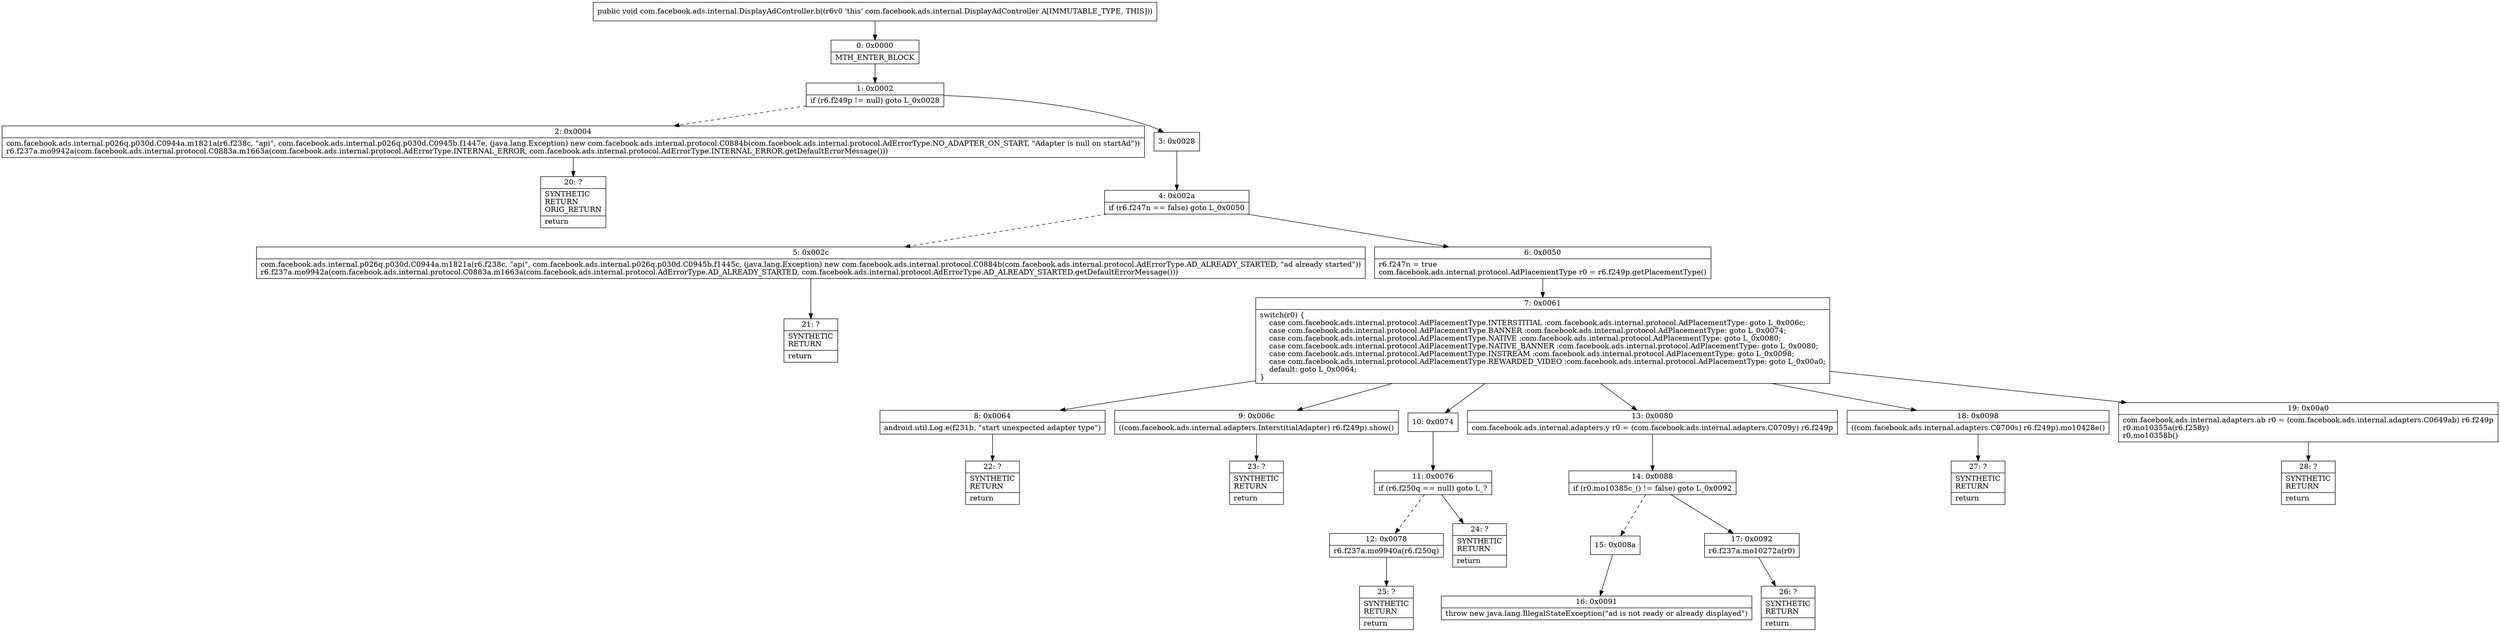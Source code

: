 digraph "CFG forcom.facebook.ads.internal.DisplayAdController.b()V" {
Node_0 [shape=record,label="{0\:\ 0x0000|MTH_ENTER_BLOCK\l}"];
Node_1 [shape=record,label="{1\:\ 0x0002|if (r6.f249p != null) goto L_0x0028\l}"];
Node_2 [shape=record,label="{2\:\ 0x0004|com.facebook.ads.internal.p026q.p030d.C0944a.m1821a(r6.f238c, \"api\", com.facebook.ads.internal.p026q.p030d.C0945b.f1447e, (java.lang.Exception) new com.facebook.ads.internal.protocol.C0884b(com.facebook.ads.internal.protocol.AdErrorType.NO_ADAPTER_ON_START, \"Adapter is null on startAd\"))\lr6.f237a.mo9942a(com.facebook.ads.internal.protocol.C0883a.m1663a(com.facebook.ads.internal.protocol.AdErrorType.INTERNAL_ERROR, com.facebook.ads.internal.protocol.AdErrorType.INTERNAL_ERROR.getDefaultErrorMessage()))\l}"];
Node_3 [shape=record,label="{3\:\ 0x0028}"];
Node_4 [shape=record,label="{4\:\ 0x002a|if (r6.f247n == false) goto L_0x0050\l}"];
Node_5 [shape=record,label="{5\:\ 0x002c|com.facebook.ads.internal.p026q.p030d.C0944a.m1821a(r6.f238c, \"api\", com.facebook.ads.internal.p026q.p030d.C0945b.f1445c, (java.lang.Exception) new com.facebook.ads.internal.protocol.C0884b(com.facebook.ads.internal.protocol.AdErrorType.AD_ALREADY_STARTED, \"ad already started\"))\lr6.f237a.mo9942a(com.facebook.ads.internal.protocol.C0883a.m1663a(com.facebook.ads.internal.protocol.AdErrorType.AD_ALREADY_STARTED, com.facebook.ads.internal.protocol.AdErrorType.AD_ALREADY_STARTED.getDefaultErrorMessage()))\l}"];
Node_6 [shape=record,label="{6\:\ 0x0050|r6.f247n = true\lcom.facebook.ads.internal.protocol.AdPlacementType r0 = r6.f249p.getPlacementType()\l}"];
Node_7 [shape=record,label="{7\:\ 0x0061|switch(r0) \{\l    case com.facebook.ads.internal.protocol.AdPlacementType.INTERSTITIAL :com.facebook.ads.internal.protocol.AdPlacementType: goto L_0x006c;\l    case com.facebook.ads.internal.protocol.AdPlacementType.BANNER :com.facebook.ads.internal.protocol.AdPlacementType: goto L_0x0074;\l    case com.facebook.ads.internal.protocol.AdPlacementType.NATIVE :com.facebook.ads.internal.protocol.AdPlacementType: goto L_0x0080;\l    case com.facebook.ads.internal.protocol.AdPlacementType.NATIVE_BANNER :com.facebook.ads.internal.protocol.AdPlacementType: goto L_0x0080;\l    case com.facebook.ads.internal.protocol.AdPlacementType.INSTREAM :com.facebook.ads.internal.protocol.AdPlacementType: goto L_0x0098;\l    case com.facebook.ads.internal.protocol.AdPlacementType.REWARDED_VIDEO :com.facebook.ads.internal.protocol.AdPlacementType: goto L_0x00a0;\l    default: goto L_0x0064;\l\}\l}"];
Node_8 [shape=record,label="{8\:\ 0x0064|android.util.Log.e(f231b, \"start unexpected adapter type\")\l}"];
Node_9 [shape=record,label="{9\:\ 0x006c|((com.facebook.ads.internal.adapters.InterstitialAdapter) r6.f249p).show()\l}"];
Node_10 [shape=record,label="{10\:\ 0x0074}"];
Node_11 [shape=record,label="{11\:\ 0x0076|if (r6.f250q == null) goto L_?\l}"];
Node_12 [shape=record,label="{12\:\ 0x0078|r6.f237a.mo9940a(r6.f250q)\l}"];
Node_13 [shape=record,label="{13\:\ 0x0080|com.facebook.ads.internal.adapters.y r0 = (com.facebook.ads.internal.adapters.C0709y) r6.f249p\l}"];
Node_14 [shape=record,label="{14\:\ 0x0088|if (r0.mo10385c_() != false) goto L_0x0092\l}"];
Node_15 [shape=record,label="{15\:\ 0x008a}"];
Node_16 [shape=record,label="{16\:\ 0x0091|throw new java.lang.IllegalStateException(\"ad is not ready or already displayed\")\l}"];
Node_17 [shape=record,label="{17\:\ 0x0092|r6.f237a.mo10272a(r0)\l}"];
Node_18 [shape=record,label="{18\:\ 0x0098|((com.facebook.ads.internal.adapters.C0700s) r6.f249p).mo10428e()\l}"];
Node_19 [shape=record,label="{19\:\ 0x00a0|com.facebook.ads.internal.adapters.ab r0 = (com.facebook.ads.internal.adapters.C0649ab) r6.f249p\lr0.mo10355a(r6.f258y)\lr0.mo10358b()\l}"];
Node_20 [shape=record,label="{20\:\ ?|SYNTHETIC\lRETURN\lORIG_RETURN\l|return\l}"];
Node_21 [shape=record,label="{21\:\ ?|SYNTHETIC\lRETURN\l|return\l}"];
Node_22 [shape=record,label="{22\:\ ?|SYNTHETIC\lRETURN\l|return\l}"];
Node_23 [shape=record,label="{23\:\ ?|SYNTHETIC\lRETURN\l|return\l}"];
Node_24 [shape=record,label="{24\:\ ?|SYNTHETIC\lRETURN\l|return\l}"];
Node_25 [shape=record,label="{25\:\ ?|SYNTHETIC\lRETURN\l|return\l}"];
Node_26 [shape=record,label="{26\:\ ?|SYNTHETIC\lRETURN\l|return\l}"];
Node_27 [shape=record,label="{27\:\ ?|SYNTHETIC\lRETURN\l|return\l}"];
Node_28 [shape=record,label="{28\:\ ?|SYNTHETIC\lRETURN\l|return\l}"];
MethodNode[shape=record,label="{public void com.facebook.ads.internal.DisplayAdController.b((r6v0 'this' com.facebook.ads.internal.DisplayAdController A[IMMUTABLE_TYPE, THIS])) }"];
MethodNode -> Node_0;
Node_0 -> Node_1;
Node_1 -> Node_2[style=dashed];
Node_1 -> Node_3;
Node_2 -> Node_20;
Node_3 -> Node_4;
Node_4 -> Node_5[style=dashed];
Node_4 -> Node_6;
Node_5 -> Node_21;
Node_6 -> Node_7;
Node_7 -> Node_8;
Node_7 -> Node_9;
Node_7 -> Node_10;
Node_7 -> Node_13;
Node_7 -> Node_18;
Node_7 -> Node_19;
Node_8 -> Node_22;
Node_9 -> Node_23;
Node_10 -> Node_11;
Node_11 -> Node_12[style=dashed];
Node_11 -> Node_24;
Node_12 -> Node_25;
Node_13 -> Node_14;
Node_14 -> Node_15[style=dashed];
Node_14 -> Node_17;
Node_15 -> Node_16;
Node_17 -> Node_26;
Node_18 -> Node_27;
Node_19 -> Node_28;
}

